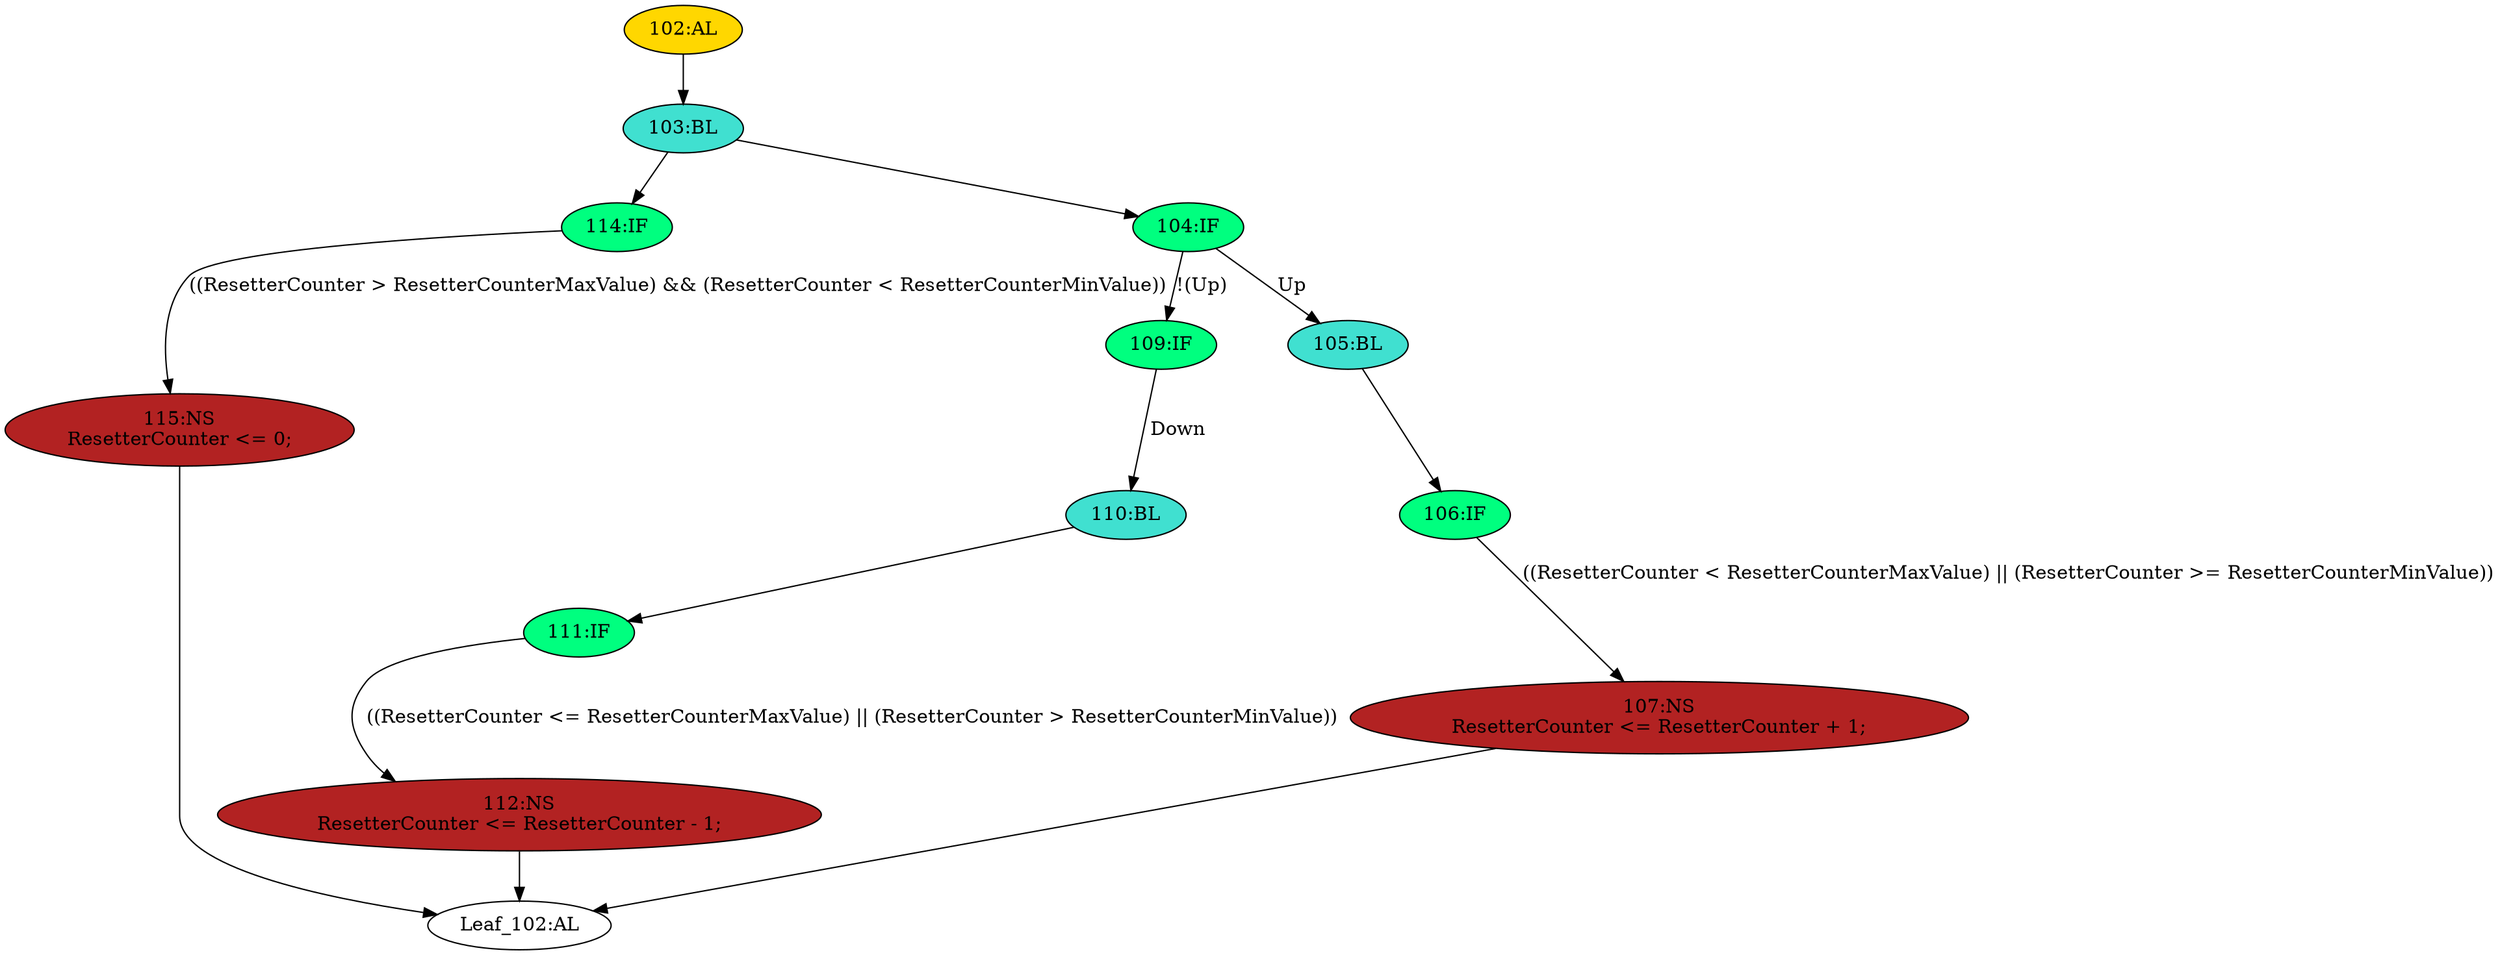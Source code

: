 strict digraph "" {
	node [label="\N"];
	"115:NS"	 [ast="<pyverilog.vparser.ast.NonblockingSubstitution object at 0x7f12a5f327d0>",
		fillcolor=firebrick,
		label="115:NS
ResetterCounter <= 0;",
		statements="[<pyverilog.vparser.ast.NonblockingSubstitution object at 0x7f12a5f327d0>]",
		style=filled,
		typ=NonblockingSubstitution];
	"Leaf_102:AL"	 [def_var="['ResetterCounter']",
		label="Leaf_102:AL"];
	"115:NS" -> "Leaf_102:AL"	 [cond="[]",
		lineno=None];
	"112:NS"	 [ast="<pyverilog.vparser.ast.NonblockingSubstitution object at 0x7f12a5f32690>",
		fillcolor=firebrick,
		label="112:NS
ResetterCounter <= ResetterCounter - 1;",
		statements="[<pyverilog.vparser.ast.NonblockingSubstitution object at 0x7f12a5f32690>]",
		style=filled,
		typ=NonblockingSubstitution];
	"112:NS" -> "Leaf_102:AL"	 [cond="[]",
		lineno=None];
	"109:IF"	 [ast="<pyverilog.vparser.ast.IfStatement object at 0x7f12a5f29150>",
		fillcolor=springgreen,
		label="109:IF",
		statements="[]",
		style=filled,
		typ=IfStatement];
	"110:BL"	 [ast="<pyverilog.vparser.ast.Block object at 0x7f12a5f29fd0>",
		fillcolor=turquoise,
		label="110:BL",
		statements="[]",
		style=filled,
		typ=Block];
	"109:IF" -> "110:BL"	 [cond="['Down']",
		label=Down,
		lineno=109];
	"114:IF"	 [ast="<pyverilog.vparser.ast.IfStatement object at 0x7f12a5f29190>",
		fillcolor=springgreen,
		label="114:IF",
		statements="[]",
		style=filled,
		typ=IfStatement];
	"114:IF" -> "115:NS"	 [cond="['ResetterCounter', 'ResetterCounterMaxValue', 'ResetterCounter', 'ResetterCounterMinValue']",
		label="((ResetterCounter > ResetterCounterMaxValue) && (ResetterCounter < ResetterCounterMinValue))",
		lineno=114];
	"106:IF"	 [ast="<pyverilog.vparser.ast.IfStatement object at 0x7f12a5f29d10>",
		fillcolor=springgreen,
		label="106:IF",
		statements="[]",
		style=filled,
		typ=IfStatement];
	"107:NS"	 [ast="<pyverilog.vparser.ast.NonblockingSubstitution object at 0x7f12a5f29f10>",
		fillcolor=firebrick,
		label="107:NS
ResetterCounter <= ResetterCounter + 1;",
		statements="[<pyverilog.vparser.ast.NonblockingSubstitution object at 0x7f12a5f29f10>]",
		style=filled,
		typ=NonblockingSubstitution];
	"106:IF" -> "107:NS"	 [cond="['ResetterCounter', 'ResetterCounterMaxValue', 'ResetterCounter', 'ResetterCounterMinValue']",
		label="((ResetterCounter < ResetterCounterMaxValue) || (ResetterCounter >= ResetterCounterMinValue))",
		lineno=106];
	"102:AL"	 [ast="<pyverilog.vparser.ast.Always object at 0x7f12a5f29810>",
		clk_sens=True,
		fillcolor=gold,
		label="102:AL",
		sens="['MainClock']",
		statements="[]",
		style=filled,
		typ=Always,
		use_var="['ResetterCounterMaxValue', 'ResetterCounter', 'ResetterCounterMinValue', 'Down', 'Up']"];
	"103:BL"	 [ast="<pyverilog.vparser.ast.Block object at 0x7f12a5f29050>",
		fillcolor=turquoise,
		label="103:BL",
		statements="[]",
		style=filled,
		typ=Block];
	"102:AL" -> "103:BL"	 [cond="[]",
		lineno=None];
	"103:BL" -> "114:IF"	 [cond="[]",
		lineno=None];
	"104:IF"	 [ast="<pyverilog.vparser.ast.IfStatement object at 0x7f12a5f29d50>",
		fillcolor=springgreen,
		label="104:IF",
		statements="[]",
		style=filled,
		typ=IfStatement];
	"103:BL" -> "104:IF"	 [cond="[]",
		lineno=None];
	"105:BL"	 [ast="<pyverilog.vparser.ast.Block object at 0x7f12a5f29910>",
		fillcolor=turquoise,
		label="105:BL",
		statements="[]",
		style=filled,
		typ=Block];
	"105:BL" -> "106:IF"	 [cond="[]",
		lineno=None];
	"111:IF"	 [ast="<pyverilog.vparser.ast.IfStatement object at 0x7f12a5f29e90>",
		fillcolor=springgreen,
		label="111:IF",
		statements="[]",
		style=filled,
		typ=IfStatement];
	"110:BL" -> "111:IF"	 [cond="[]",
		lineno=None];
	"111:IF" -> "112:NS"	 [cond="['ResetterCounter', 'ResetterCounterMaxValue', 'ResetterCounter', 'ResetterCounterMinValue']",
		label="((ResetterCounter <= ResetterCounterMaxValue) || (ResetterCounter > ResetterCounterMinValue))",
		lineno=111];
	"104:IF" -> "109:IF"	 [cond="['Up']",
		label="!(Up)",
		lineno=104];
	"104:IF" -> "105:BL"	 [cond="['Up']",
		label=Up,
		lineno=104];
	"107:NS" -> "Leaf_102:AL"	 [cond="[]",
		lineno=None];
}

